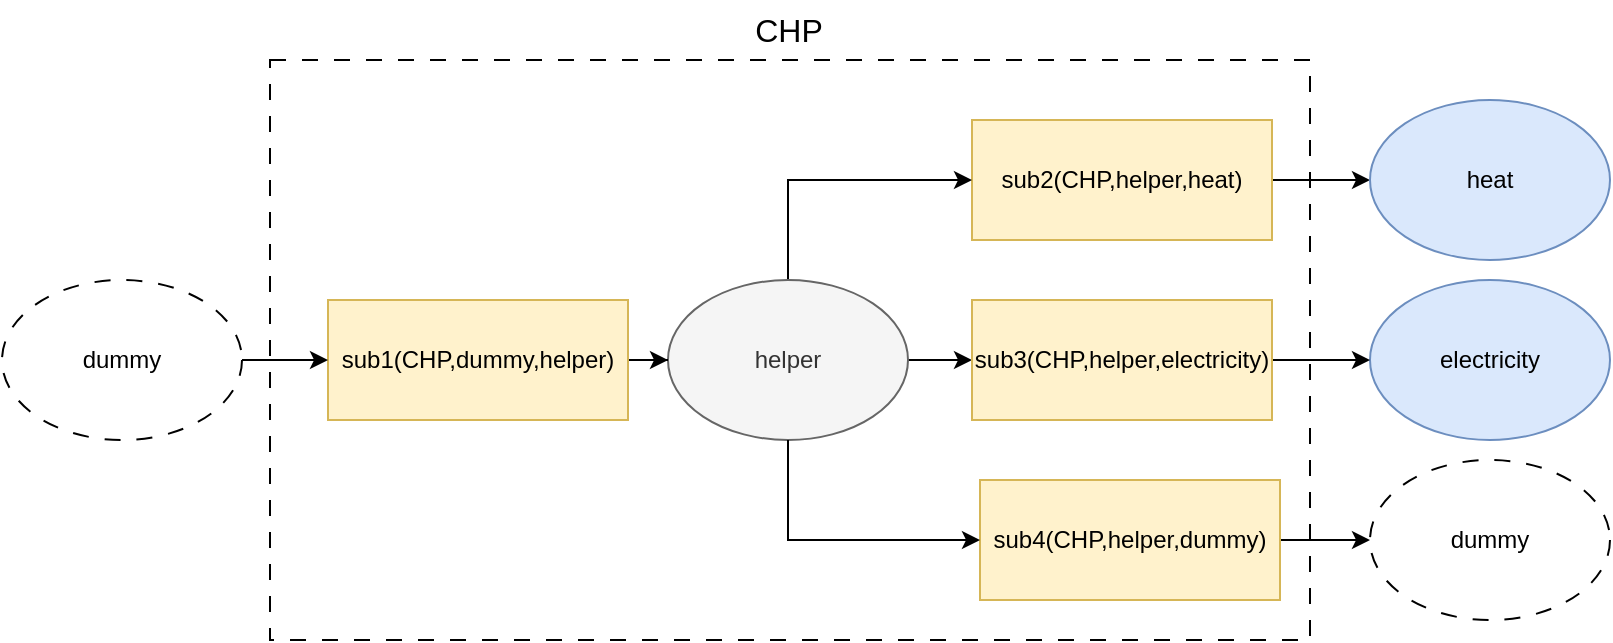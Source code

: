 <mxfile version="22.0.2" type="device">
  <diagram name="Page-1" id="0ZNZamLT8w-3952yi9kQ">
    <mxGraphModel dx="1950" dy="990" grid="1" gridSize="10" guides="1" tooltips="1" connect="1" arrows="1" fold="1" page="1" pageScale="1" pageWidth="850" pageHeight="1100" math="0" shadow="0">
      <root>
        <mxCell id="0" />
        <mxCell id="1" parent="0" />
        <mxCell id="Jq-fG1XbPtc49bKXzwB1-5" value="" style="rounded=0;whiteSpace=wrap;html=1;fillColor=none;dashed=1;dashPattern=8 8;" vertex="1" parent="1">
          <mxGeometry x="100" y="210" width="520" height="290" as="geometry" />
        </mxCell>
        <mxCell id="Jq-fG1XbPtc49bKXzwB1-21" value="" style="edgeStyle=orthogonalEdgeStyle;rounded=0;orthogonalLoop=1;jettySize=auto;html=1;" edge="1" parent="1" source="Jq-fG1XbPtc49bKXzwB1-3" target="Jq-fG1XbPtc49bKXzwB1-9">
          <mxGeometry relative="1" as="geometry" />
        </mxCell>
        <mxCell id="Jq-fG1XbPtc49bKXzwB1-3" value="sub2(CHP,helper,heat)" style="rounded=0;whiteSpace=wrap;html=1;fillColor=#fff2cc;strokeColor=#d6b656;" vertex="1" parent="1">
          <mxGeometry x="451" y="240" width="150" height="60" as="geometry" />
        </mxCell>
        <mxCell id="Jq-fG1XbPtc49bKXzwB1-8" value="CHP" style="text;html=1;align=center;verticalAlign=middle;resizable=0;points=[];autosize=1;strokeColor=none;fillColor=none;fontSize=16;" vertex="1" parent="1">
          <mxGeometry x="329" y="180" width="60" height="30" as="geometry" />
        </mxCell>
        <mxCell id="Jq-fG1XbPtc49bKXzwB1-9" value="heat" style="ellipse;whiteSpace=wrap;html=1;fillColor=#dae8fc;strokeColor=#6c8ebf;" vertex="1" parent="1">
          <mxGeometry x="650" y="230" width="120" height="80" as="geometry" />
        </mxCell>
        <mxCell id="Jq-fG1XbPtc49bKXzwB1-10" value="electricity" style="ellipse;whiteSpace=wrap;html=1;fillColor=#dae8fc;strokeColor=#6c8ebf;" vertex="1" parent="1">
          <mxGeometry x="650" y="320" width="120" height="80" as="geometry" />
        </mxCell>
        <mxCell id="Jq-fG1XbPtc49bKXzwB1-17" value="" style="edgeStyle=orthogonalEdgeStyle;rounded=0;orthogonalLoop=1;jettySize=auto;html=1;entryX=0;entryY=0.5;entryDx=0;entryDy=0;exitX=0.5;exitY=0;exitDx=0;exitDy=0;" edge="1" parent="1" source="Jq-fG1XbPtc49bKXzwB1-11" target="Jq-fG1XbPtc49bKXzwB1-3">
          <mxGeometry relative="1" as="geometry" />
        </mxCell>
        <mxCell id="Jq-fG1XbPtc49bKXzwB1-24" value="" style="edgeStyle=orthogonalEdgeStyle;rounded=0;orthogonalLoop=1;jettySize=auto;html=1;entryX=0;entryY=0.5;entryDx=0;entryDy=0;" edge="1" parent="1" source="Jq-fG1XbPtc49bKXzwB1-11" target="Jq-fG1XbPtc49bKXzwB1-12">
          <mxGeometry relative="1" as="geometry" />
        </mxCell>
        <mxCell id="Jq-fG1XbPtc49bKXzwB1-11" value="helper" style="ellipse;whiteSpace=wrap;html=1;fillColor=#f5f5f5;fontColor=#333333;strokeColor=#666666;" vertex="1" parent="1">
          <mxGeometry x="299" y="320" width="120" height="80" as="geometry" />
        </mxCell>
        <mxCell id="Jq-fG1XbPtc49bKXzwB1-22" value="" style="edgeStyle=orthogonalEdgeStyle;rounded=0;orthogonalLoop=1;jettySize=auto;html=1;" edge="1" parent="1" source="Jq-fG1XbPtc49bKXzwB1-12" target="Jq-fG1XbPtc49bKXzwB1-10">
          <mxGeometry relative="1" as="geometry" />
        </mxCell>
        <mxCell id="Jq-fG1XbPtc49bKXzwB1-12" value="sub3(CHP,helper,electricity)" style="rounded=0;whiteSpace=wrap;html=1;fillColor=#fff2cc;strokeColor=#d6b656;" vertex="1" parent="1">
          <mxGeometry x="451" y="330" width="150" height="60" as="geometry" />
        </mxCell>
        <mxCell id="Jq-fG1XbPtc49bKXzwB1-16" value="" style="edgeStyle=orthogonalEdgeStyle;rounded=0;orthogonalLoop=1;jettySize=auto;html=1;" edge="1" parent="1" source="Jq-fG1XbPtc49bKXzwB1-13" target="Jq-fG1XbPtc49bKXzwB1-11">
          <mxGeometry relative="1" as="geometry" />
        </mxCell>
        <mxCell id="Jq-fG1XbPtc49bKXzwB1-13" value="sub1(CHP,dummy,helper)" style="rounded=0;whiteSpace=wrap;html=1;fillColor=#fff2cc;strokeColor=#d6b656;" vertex="1" parent="1">
          <mxGeometry x="129" y="330" width="150" height="60" as="geometry" />
        </mxCell>
        <mxCell id="Jq-fG1XbPtc49bKXzwB1-15" value="" style="edgeStyle=orthogonalEdgeStyle;rounded=0;orthogonalLoop=1;jettySize=auto;html=1;" edge="1" parent="1" source="Jq-fG1XbPtc49bKXzwB1-14" target="Jq-fG1XbPtc49bKXzwB1-13">
          <mxGeometry relative="1" as="geometry" />
        </mxCell>
        <mxCell id="Jq-fG1XbPtc49bKXzwB1-14" value="dummy" style="ellipse;whiteSpace=wrap;html=1;dashed=1;dashPattern=8 8;" vertex="1" parent="1">
          <mxGeometry x="-34" y="320" width="120" height="80" as="geometry" />
        </mxCell>
        <mxCell id="Jq-fG1XbPtc49bKXzwB1-32" value="" style="edgeStyle=orthogonalEdgeStyle;rounded=0;orthogonalLoop=1;jettySize=auto;html=1;" edge="1" parent="1" source="Jq-fG1XbPtc49bKXzwB1-26" target="Jq-fG1XbPtc49bKXzwB1-31">
          <mxGeometry relative="1" as="geometry" />
        </mxCell>
        <mxCell id="Jq-fG1XbPtc49bKXzwB1-26" value="sub4(CHP,helper,dummy)" style="rounded=0;whiteSpace=wrap;html=1;fillColor=#fff2cc;strokeColor=#d6b656;" vertex="1" parent="1">
          <mxGeometry x="455" y="420" width="150" height="60" as="geometry" />
        </mxCell>
        <mxCell id="Jq-fG1XbPtc49bKXzwB1-30" value="" style="edgeStyle=orthogonalEdgeStyle;rounded=0;orthogonalLoop=1;jettySize=auto;html=1;entryX=0;entryY=0.5;entryDx=0;entryDy=0;exitX=0.5;exitY=1;exitDx=0;exitDy=0;" edge="1" parent="1" source="Jq-fG1XbPtc49bKXzwB1-11" target="Jq-fG1XbPtc49bKXzwB1-26">
          <mxGeometry relative="1" as="geometry" />
        </mxCell>
        <mxCell id="Jq-fG1XbPtc49bKXzwB1-31" value="dummy" style="ellipse;whiteSpace=wrap;html=1;dashed=1;dashPattern=8 8;" vertex="1" parent="1">
          <mxGeometry x="650" y="410" width="120" height="80" as="geometry" />
        </mxCell>
      </root>
    </mxGraphModel>
  </diagram>
</mxfile>
